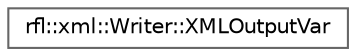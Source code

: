 digraph "类继承关系图"
{
 // LATEX_PDF_SIZE
  bgcolor="transparent";
  edge [fontname=Helvetica,fontsize=10,labelfontname=Helvetica,labelfontsize=10];
  node [fontname=Helvetica,fontsize=10,shape=box,height=0.2,width=0.4];
  rankdir="LR";
  Node0 [id="Node000000",label="rfl::xml::Writer::XMLOutputVar",height=0.2,width=0.4,color="grey40", fillcolor="white", style="filled",URL="$structrfl_1_1xml_1_1_writer_1_1_x_m_l_output_var.html",tooltip=" "];
}
